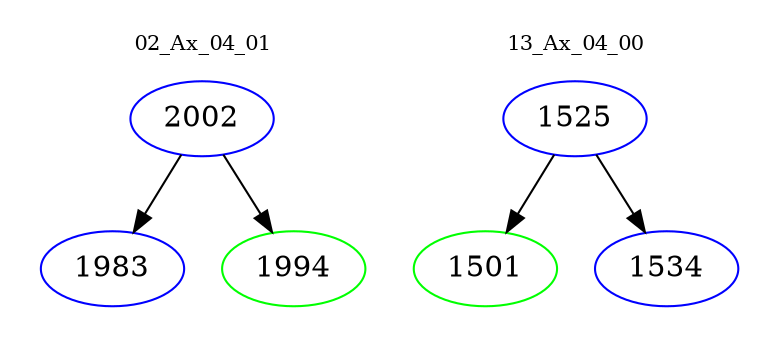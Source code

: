 digraph{
subgraph cluster_0 {
color = white
label = "02_Ax_04_01";
fontsize=10;
T0_2002 [label="2002", color="blue"]
T0_2002 -> T0_1983 [color="black"]
T0_1983 [label="1983", color="blue"]
T0_2002 -> T0_1994 [color="black"]
T0_1994 [label="1994", color="green"]
}
subgraph cluster_1 {
color = white
label = "13_Ax_04_00";
fontsize=10;
T1_1525 [label="1525", color="blue"]
T1_1525 -> T1_1501 [color="black"]
T1_1501 [label="1501", color="green"]
T1_1525 -> T1_1534 [color="black"]
T1_1534 [label="1534", color="blue"]
}
}
